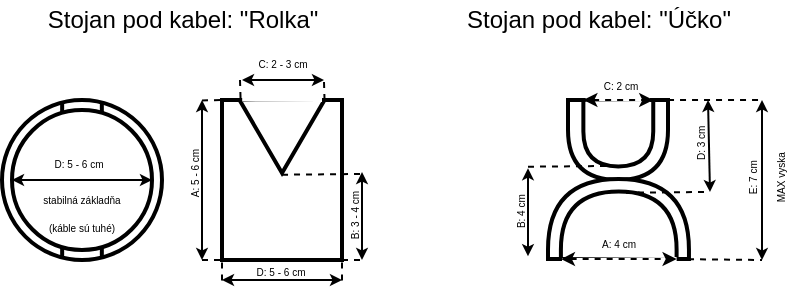 <mxfile version="14.1.2" type="github">
  <diagram id="Su2CQx85-kqoJEw9ctgg" name="Page-1">
    <mxGraphModel dx="440" dy="250" grid="1" gridSize="10" guides="1" tooltips="1" connect="1" arrows="1" fold="1" page="1" pageScale="1" pageWidth="1100" pageHeight="850" math="0" shadow="0">
      <root>
        <mxCell id="0" />
        <mxCell id="1" parent="0" />
        <mxCell id="Xc_Bv3yDCUbN4pcUxeXH-1" value="&lt;font style=&quot;font-size: 5px&quot;&gt;&lt;br&gt;&lt;br&gt;stabilná základňa&lt;br&gt;&lt;/font&gt;&lt;font style=&quot;font-size: 5px&quot;&gt;(káble sú tuhé)&lt;/font&gt;" style="ellipse;whiteSpace=wrap;html=1;aspect=fixed;strokeWidth=2;" parent="1" vertex="1">
          <mxGeometry x="510" y="280" width="80" height="80" as="geometry" />
        </mxCell>
        <mxCell id="Xc_Bv3yDCUbN4pcUxeXH-2" value="" style="rounded=0;whiteSpace=wrap;html=1;strokeWidth=2;" parent="1" vertex="1">
          <mxGeometry x="620" y="280" width="60" height="80" as="geometry" />
        </mxCell>
        <mxCell id="Xc_Bv3yDCUbN4pcUxeXH-3" value="" style="triangle;whiteSpace=wrap;html=1;rotation=90;strokeWidth=2;" parent="1" vertex="1">
          <mxGeometry x="631.74" y="277.02" width="36.55" height="42.5" as="geometry" />
        </mxCell>
        <mxCell id="Xc_Bv3yDCUbN4pcUxeXH-4" value="" style="endArrow=none;dashed=1;html=1;exitX=1.022;exitY=0.5;exitDx=0;exitDy=0;exitPerimeter=0;" parent="1" source="Xc_Bv3yDCUbN4pcUxeXH-3" edge="1">
          <mxGeometry width="50" height="50" relative="1" as="geometry">
            <mxPoint x="580" y="350" as="sourcePoint" />
            <mxPoint x="690" y="317" as="targetPoint" />
          </mxGeometry>
        </mxCell>
        <mxCell id="Xc_Bv3yDCUbN4pcUxeXH-9" value="" style="endArrow=classic;startArrow=classic;html=1;endSize=3;startSize=3;" parent="1" edge="1">
          <mxGeometry width="50" height="50" relative="1" as="geometry">
            <mxPoint x="690" y="360" as="sourcePoint" />
            <mxPoint x="690" y="316" as="targetPoint" />
          </mxGeometry>
        </mxCell>
        <mxCell id="Xc_Bv3yDCUbN4pcUxeXH-10" value="&lt;font style=&quot;font-size: 5px&quot;&gt;B: 3 - 4 cm&lt;/font&gt;" style="edgeLabel;html=1;align=center;verticalAlign=middle;resizable=0;points=[];rotation=-90;labelBackgroundColor=none;" parent="Xc_Bv3yDCUbN4pcUxeXH-9" vertex="1" connectable="0">
          <mxGeometry x="0.144" relative="1" as="geometry">
            <mxPoint x="-6" y="3" as="offset" />
          </mxGeometry>
        </mxCell>
        <mxCell id="Xc_Bv3yDCUbN4pcUxeXH-11" value="" style="endArrow=none;dashed=1;html=1;exitX=1.022;exitY=0.5;exitDx=0;exitDy=0;exitPerimeter=0;" parent="1" edge="1">
          <mxGeometry width="50" height="50" relative="1" as="geometry">
            <mxPoint x="610.005" y="280.263" as="sourcePoint" />
            <mxPoint x="620" y="280" as="targetPoint" />
          </mxGeometry>
        </mxCell>
        <mxCell id="Xc_Bv3yDCUbN4pcUxeXH-12" value="" style="endArrow=classic;startArrow=classic;html=1;endSize=3;startSize=3;" parent="1" edge="1">
          <mxGeometry width="50" height="50" relative="1" as="geometry">
            <mxPoint x="610" y="360" as="sourcePoint" />
            <mxPoint x="610" y="280" as="targetPoint" />
          </mxGeometry>
        </mxCell>
        <mxCell id="Xc_Bv3yDCUbN4pcUxeXH-13" value="&lt;font style=&quot;font-size: 5px&quot;&gt;A: 5 - 6 cm&lt;/font&gt;" style="edgeLabel;html=1;align=center;verticalAlign=middle;resizable=0;points=[];rotation=-90;labelBackgroundColor=none;" parent="Xc_Bv3yDCUbN4pcUxeXH-12" vertex="1" connectable="0">
          <mxGeometry x="0.144" relative="1" as="geometry">
            <mxPoint x="-6" y="3" as="offset" />
          </mxGeometry>
        </mxCell>
        <mxCell id="Xc_Bv3yDCUbN4pcUxeXH-15" value="" style="endArrow=none;dashed=1;html=1;entryX=0.015;entryY=0.987;entryDx=0;entryDy=0;entryPerimeter=0;" parent="1" target="Xc_Bv3yDCUbN4pcUxeXH-3" edge="1">
          <mxGeometry width="50" height="50" relative="1" as="geometry">
            <mxPoint x="629" y="270" as="sourcePoint" />
            <mxPoint x="650" y="300" as="targetPoint" />
          </mxGeometry>
        </mxCell>
        <mxCell id="Xc_Bv3yDCUbN4pcUxeXH-16" value="" style="endArrow=none;dashed=1;html=1;entryX=0.015;entryY=0.987;entryDx=0;entryDy=0;entryPerimeter=0;" parent="1" edge="1">
          <mxGeometry width="50" height="50" relative="1" as="geometry">
            <mxPoint x="671.0" y="271" as="sourcePoint" />
            <mxPoint x="671.317" y="281.543" as="targetPoint" />
          </mxGeometry>
        </mxCell>
        <mxCell id="Xc_Bv3yDCUbN4pcUxeXH-17" value="" style="endArrow=classic;startArrow=classic;html=1;endSize=3;startSize=3;" parent="1" edge="1">
          <mxGeometry width="50" height="50" relative="1" as="geometry">
            <mxPoint x="671" y="270" as="sourcePoint" />
            <mxPoint x="630" y="270" as="targetPoint" />
          </mxGeometry>
        </mxCell>
        <mxCell id="Xc_Bv3yDCUbN4pcUxeXH-18" value="&lt;font style=&quot;font-size: 5px&quot;&gt;C: 2 - 3 cm&lt;/font&gt;" style="edgeLabel;html=1;align=center;verticalAlign=middle;resizable=0;points=[];rotation=0;labelBackgroundColor=none;" parent="Xc_Bv3yDCUbN4pcUxeXH-17" vertex="1" connectable="0">
          <mxGeometry x="0.144" relative="1" as="geometry">
            <mxPoint x="2.46" y="-10" as="offset" />
          </mxGeometry>
        </mxCell>
        <mxCell id="Xc_Bv3yDCUbN4pcUxeXH-19" value="Stojan pod kabel: &quot;Rolka&quot;" style="text;html=1;resizable=0;autosize=1;align=center;verticalAlign=middle;points=[];fillColor=none;strokeColor=none;rounded=0;labelBackgroundColor=none;" parent="1" vertex="1">
          <mxGeometry x="525" y="230" width="150" height="20" as="geometry" />
        </mxCell>
        <mxCell id="Xc_Bv3yDCUbN4pcUxeXH-20" value="" style="endArrow=classic;startArrow=classic;html=1;endSize=3;startSize=3;exitX=1;exitY=0.5;exitDx=0;exitDy=0;entryX=0;entryY=0.5;entryDx=0;entryDy=0;" parent="1" source="HOKes4aEupT3y53DSmjN-26" target="HOKes4aEupT3y53DSmjN-26" edge="1">
          <mxGeometry width="50" height="50" relative="1" as="geometry">
            <mxPoint x="580" y="320" as="sourcePoint" />
            <mxPoint x="520" y="320" as="targetPoint" />
          </mxGeometry>
        </mxCell>
        <mxCell id="Xc_Bv3yDCUbN4pcUxeXH-21" value="&lt;font style=&quot;font-size: 5px&quot;&gt;D: 5 - 6 cm&lt;/font&gt;" style="edgeLabel;html=1;align=center;verticalAlign=middle;resizable=0;points=[];rotation=0;labelBackgroundColor=none;" parent="Xc_Bv3yDCUbN4pcUxeXH-20" vertex="1" connectable="0">
          <mxGeometry x="0.144" relative="1" as="geometry">
            <mxPoint x="2.46" y="-10" as="offset" />
          </mxGeometry>
        </mxCell>
        <mxCell id="HOKes4aEupT3y53DSmjN-1" value="" style="shape=delay;whiteSpace=wrap;html=1;rotation=90;strokeWidth=2;" vertex="1" parent="1">
          <mxGeometry x="798" y="275" width="40" height="50" as="geometry" />
        </mxCell>
        <mxCell id="HOKes4aEupT3y53DSmjN-2" value="" style="shape=delay;whiteSpace=wrap;html=1;rotation=-90;strokeWidth=2;" vertex="1" parent="1">
          <mxGeometry x="798.24" y="304.28" width="40" height="70.48" as="geometry" />
        </mxCell>
        <mxCell id="HOKes4aEupT3y53DSmjN-3" value="" style="shape=delay;whiteSpace=wrap;html=1;rotation=90;strokeWidth=2;" vertex="1" parent="1">
          <mxGeometry x="801.54" y="279.15" width="33.23" height="34.94" as="geometry" />
        </mxCell>
        <mxCell id="HOKes4aEupT3y53DSmjN-4" value="" style="shape=delay;whiteSpace=wrap;html=1;rotation=-90;strokeWidth=2;" vertex="1" parent="1">
          <mxGeometry x="801.52" y="313.73" width="33.71" height="57.85" as="geometry" />
        </mxCell>
        <mxCell id="HOKes4aEupT3y53DSmjN-9" value="" style="endArrow=none;dashed=1;html=1;exitX=1.022;exitY=0.5;exitDx=0;exitDy=0;exitPerimeter=0;" edge="1" parent="1">
          <mxGeometry width="50" height="50" relative="1" as="geometry">
            <mxPoint x="772.995" y="313.349" as="sourcePoint" />
            <mxPoint x="812.98" y="313" as="targetPoint" />
          </mxGeometry>
        </mxCell>
        <mxCell id="HOKes4aEupT3y53DSmjN-10" value="" style="endArrow=classic;startArrow=classic;html=1;endSize=3;startSize=3;" edge="1" parent="1">
          <mxGeometry width="50" height="50" relative="1" as="geometry">
            <mxPoint x="773" y="358.09" as="sourcePoint" />
            <mxPoint x="773" y="314.09" as="targetPoint" />
          </mxGeometry>
        </mxCell>
        <mxCell id="HOKes4aEupT3y53DSmjN-11" value="&lt;font style=&quot;font-size: 5px&quot;&gt;B: 4 cm&lt;/font&gt;" style="edgeLabel;html=1;align=center;verticalAlign=middle;resizable=0;points=[];rotation=-90;labelBackgroundColor=none;" vertex="1" connectable="0" parent="HOKes4aEupT3y53DSmjN-10">
          <mxGeometry x="0.144" relative="1" as="geometry">
            <mxPoint x="-6" y="3" as="offset" />
          </mxGeometry>
        </mxCell>
        <mxCell id="HOKes4aEupT3y53DSmjN-15" value="" style="endArrow=classic;startArrow=classic;html=1;endSize=3;startSize=3;" edge="1" parent="1">
          <mxGeometry width="50" height="50" relative="1" as="geometry">
            <mxPoint x="864" y="326" as="sourcePoint" />
            <mxPoint x="863" y="280.0" as="targetPoint" />
          </mxGeometry>
        </mxCell>
        <mxCell id="HOKes4aEupT3y53DSmjN-16" value="&lt;font style=&quot;font-size: 5px&quot;&gt;D: 3 cm&lt;/font&gt;" style="edgeLabel;html=1;align=center;verticalAlign=middle;resizable=0;points=[];rotation=-90;labelBackgroundColor=none;" vertex="1" connectable="0" parent="HOKes4aEupT3y53DSmjN-15">
          <mxGeometry x="0.144" relative="1" as="geometry">
            <mxPoint x="-6" y="3" as="offset" />
          </mxGeometry>
        </mxCell>
        <mxCell id="HOKes4aEupT3y53DSmjN-17" value="" style="endArrow=none;dashed=1;html=1;exitX=1.022;exitY=0.5;exitDx=0;exitDy=0;exitPerimeter=0;" edge="1" parent="1">
          <mxGeometry width="50" height="50" relative="1" as="geometry">
            <mxPoint x="821.995" y="326.349" as="sourcePoint" />
            <mxPoint x="861.98" y="326.0" as="targetPoint" />
          </mxGeometry>
        </mxCell>
        <mxCell id="HOKes4aEupT3y53DSmjN-18" value="Stojan pod kabel: &quot;Účko&quot;" style="text;html=1;resizable=0;autosize=1;align=center;verticalAlign=middle;points=[];fillColor=none;strokeColor=none;rounded=0;labelBackgroundColor=none;" vertex="1" parent="1">
          <mxGeometry x="733" y="230" width="150" height="20" as="geometry" />
        </mxCell>
        <mxCell id="HOKes4aEupT3y53DSmjN-19" value="" style="endArrow=none;dashed=1;html=1;exitX=1.022;exitY=0.5;exitDx=0;exitDy=0;exitPerimeter=0;" edge="1" parent="1">
          <mxGeometry width="50" height="50" relative="1" as="geometry">
            <mxPoint x="843.015" y="279.949" as="sourcePoint" />
            <mxPoint x="890" y="280" as="targetPoint" />
          </mxGeometry>
        </mxCell>
        <mxCell id="HOKes4aEupT3y53DSmjN-20" value="" style="endArrow=none;dashed=1;html=1;exitX=1.022;exitY=0.5;exitDx=0;exitDy=0;exitPerimeter=0;" edge="1" parent="1">
          <mxGeometry width="50" height="50" relative="1" as="geometry">
            <mxPoint x="853.015" y="359.599" as="sourcePoint" />
            <mxPoint x="890" y="360" as="targetPoint" />
          </mxGeometry>
        </mxCell>
        <mxCell id="HOKes4aEupT3y53DSmjN-21" value="" style="endArrow=classic;startArrow=classic;html=1;endSize=3;startSize=3;" edge="1" parent="1">
          <mxGeometry width="50" height="50" relative="1" as="geometry">
            <mxPoint x="890" y="360" as="sourcePoint" />
            <mxPoint x="890" y="280" as="targetPoint" />
          </mxGeometry>
        </mxCell>
        <mxCell id="HOKes4aEupT3y53DSmjN-22" value="&lt;font style=&quot;font-size: 5px&quot;&gt;E: 7 cm&lt;br&gt;MAX vyska&lt;br&gt;&lt;/font&gt;" style="edgeLabel;html=1;align=center;verticalAlign=middle;resizable=0;points=[];rotation=-90;labelBackgroundColor=none;" vertex="1" connectable="0" parent="HOKes4aEupT3y53DSmjN-21">
          <mxGeometry x="0.144" relative="1" as="geometry">
            <mxPoint y="5.12" as="offset" />
          </mxGeometry>
        </mxCell>
        <mxCell id="HOKes4aEupT3y53DSmjN-23" value="" style="endArrow=none;dashed=1;html=1;entryX=0;entryY=1;entryDx=0;entryDy=0;" edge="1" parent="1" target="Xc_Bv3yDCUbN4pcUxeXH-2">
          <mxGeometry width="50" height="50" relative="1" as="geometry">
            <mxPoint x="610" y="360" as="sourcePoint" />
            <mxPoint x="630" y="290" as="targetPoint" />
          </mxGeometry>
        </mxCell>
        <mxCell id="HOKes4aEupT3y53DSmjN-26" value="" style="ellipse;whiteSpace=wrap;html=1;aspect=fixed;fillColor=none;strokeWidth=2;" vertex="1" parent="1">
          <mxGeometry x="515" y="285" width="70" height="70" as="geometry" />
        </mxCell>
        <mxCell id="HOKes4aEupT3y53DSmjN-29" style="edgeStyle=orthogonalEdgeStyle;rounded=0;orthogonalLoop=1;jettySize=auto;html=1;exitX=0.5;exitY=0;exitDx=0;exitDy=0;entryX=0.5;entryY=0;entryDx=0;entryDy=0;shape=link;width=18.837;strokeWidth=2;" edge="1" parent="1">
          <mxGeometry relative="1" as="geometry">
            <mxPoint x="550" y="359" as="sourcePoint" />
            <mxPoint x="550" y="354" as="targetPoint" />
          </mxGeometry>
        </mxCell>
        <mxCell id="HOKes4aEupT3y53DSmjN-30" style="edgeStyle=orthogonalEdgeStyle;rounded=0;orthogonalLoop=1;jettySize=auto;html=1;exitX=0.5;exitY=0;exitDx=0;exitDy=0;entryX=0.5;entryY=0;entryDx=0;entryDy=0;shape=link;width=18.837;strokeWidth=2;" edge="1" parent="1">
          <mxGeometry relative="1" as="geometry">
            <mxPoint x="550" y="286.0" as="sourcePoint" />
            <mxPoint x="550" y="281.0" as="targetPoint" />
          </mxGeometry>
        </mxCell>
        <mxCell id="HOKes4aEupT3y53DSmjN-31" value="" style="endArrow=classic;startArrow=classic;html=1;endSize=3;startSize=3;" edge="1" parent="1">
          <mxGeometry width="50" height="50" relative="1" as="geometry">
            <mxPoint x="680" y="370" as="sourcePoint" />
            <mxPoint x="620" y="370" as="targetPoint" />
          </mxGeometry>
        </mxCell>
        <mxCell id="HOKes4aEupT3y53DSmjN-32" value="&lt;font style=&quot;font-size: 5px&quot;&gt;D: 5 - 6 cm&lt;/font&gt;" style="edgeLabel;html=1;align=center;verticalAlign=middle;resizable=0;points=[];rotation=0;labelBackgroundColor=none;" vertex="1" connectable="0" parent="HOKes4aEupT3y53DSmjN-31">
          <mxGeometry x="0.144" relative="1" as="geometry">
            <mxPoint x="3.37" y="-6" as="offset" />
          </mxGeometry>
        </mxCell>
        <mxCell id="HOKes4aEupT3y53DSmjN-33" value="" style="endArrow=none;dashed=1;html=1;entryX=0;entryY=1;entryDx=0;entryDy=0;" edge="1" parent="1" target="Xc_Bv3yDCUbN4pcUxeXH-2">
          <mxGeometry width="50" height="50" relative="1" as="geometry">
            <mxPoint x="620" y="370.194" as="sourcePoint" />
            <mxPoint x="639.317" y="290.543" as="targetPoint" />
          </mxGeometry>
        </mxCell>
        <mxCell id="HOKes4aEupT3y53DSmjN-34" value="" style="endArrow=none;dashed=1;html=1;entryX=0;entryY=1;entryDx=0;entryDy=0;" edge="1" parent="1">
          <mxGeometry width="50" height="50" relative="1" as="geometry">
            <mxPoint x="680" y="370.194" as="sourcePoint" />
            <mxPoint x="680" y="360" as="targetPoint" />
          </mxGeometry>
        </mxCell>
        <mxCell id="HOKes4aEupT3y53DSmjN-37" value="" style="endArrow=none;dashed=1;html=1;entryX=0;entryY=1;entryDx=0;entryDy=0;" edge="1" parent="1">
          <mxGeometry width="50" height="50" relative="1" as="geometry">
            <mxPoint x="680" y="360" as="sourcePoint" />
            <mxPoint x="690" y="360" as="targetPoint" />
          </mxGeometry>
        </mxCell>
        <mxCell id="HOKes4aEupT3y53DSmjN-38" value="" style="endArrow=none;html=1;strokeWidth=2;exitX=-0.005;exitY=0.969;exitDx=0;exitDy=0;exitPerimeter=0;strokeColor=#FFFFFF;" edge="1" parent="1" source="Xc_Bv3yDCUbN4pcUxeXH-3">
          <mxGeometry width="50" height="50" relative="1" as="geometry">
            <mxPoint x="650" y="330" as="sourcePoint" />
            <mxPoint x="670" y="280" as="targetPoint" />
          </mxGeometry>
        </mxCell>
        <mxCell id="HOKes4aEupT3y53DSmjN-39" value="" style="endArrow=none;html=1;strokeColor=#FFFFFF;strokeWidth=2;exitX=-0.006;exitY=0.966;exitDx=0;exitDy=0;exitPerimeter=0;" edge="1" parent="1" source="HOKes4aEupT3y53DSmjN-3">
          <mxGeometry width="50" height="50" relative="1" as="geometry">
            <mxPoint x="770" y="340" as="sourcePoint" />
            <mxPoint x="834" y="280" as="targetPoint" />
          </mxGeometry>
        </mxCell>
        <mxCell id="HOKes4aEupT3y53DSmjN-7" value="" style="endArrow=classic;startArrow=classic;html=1;exitX=0;exitY=1;exitDx=0;exitDy=0;endSize=4;startSize=4;entryX=0;entryY=0;entryDx=0;entryDy=0;dashed=1;" edge="1" parent="1" source="HOKes4aEupT3y53DSmjN-3" target="HOKes4aEupT3y53DSmjN-3">
          <mxGeometry width="50" height="50" relative="1" as="geometry">
            <mxPoint x="801.54" y="275" as="sourcePoint" />
            <mxPoint x="833" y="270" as="targetPoint" />
          </mxGeometry>
        </mxCell>
        <mxCell id="HOKes4aEupT3y53DSmjN-8" value="&lt;font style=&quot;font-size: 5px&quot;&gt;C: 2 cm&lt;/font&gt;" style="edgeLabel;html=1;align=center;verticalAlign=middle;resizable=0;points=[];" vertex="1" connectable="0" parent="HOKes4aEupT3y53DSmjN-7">
          <mxGeometry x="-0.067" y="1" relative="1" as="geometry">
            <mxPoint x="1.3" y="-8.51" as="offset" />
          </mxGeometry>
        </mxCell>
        <mxCell id="HOKes4aEupT3y53DSmjN-40" value="" style="endArrow=none;html=1;strokeColor=#FFFFFF;strokeWidth=2;entryX=0;entryY=1;entryDx=0;entryDy=0;" edge="1" parent="1" target="HOKes4aEupT3y53DSmjN-4">
          <mxGeometry width="50" height="50" relative="1" as="geometry">
            <mxPoint x="790" y="360" as="sourcePoint" />
            <mxPoint x="820" y="290" as="targetPoint" />
          </mxGeometry>
        </mxCell>
        <mxCell id="HOKes4aEupT3y53DSmjN-5" value="" style="endArrow=classic;startArrow=classic;html=1;entryX=0;entryY=1;entryDx=0;entryDy=0;exitX=0;exitY=0;exitDx=0;exitDy=0;endSize=4;startSize=4;dashed=1;" edge="1" parent="1" source="HOKes4aEupT3y53DSmjN-4" target="HOKes4aEupT3y53DSmjN-4">
          <mxGeometry width="50" height="50" relative="1" as="geometry">
            <mxPoint x="743" y="340" as="sourcePoint" />
            <mxPoint x="793" y="290" as="targetPoint" />
          </mxGeometry>
        </mxCell>
        <mxCell id="HOKes4aEupT3y53DSmjN-6" value="&lt;font style=&quot;font-size: 5px&quot;&gt;A: 4 cm&lt;/font&gt;" style="edgeLabel;html=1;align=center;verticalAlign=middle;resizable=0;points=[];" vertex="1" connectable="0" parent="HOKes4aEupT3y53DSmjN-5">
          <mxGeometry x="-0.067" y="1" relative="1" as="geometry">
            <mxPoint x="1.3" y="-8.51" as="offset" />
          </mxGeometry>
        </mxCell>
      </root>
    </mxGraphModel>
  </diagram>
</mxfile>
